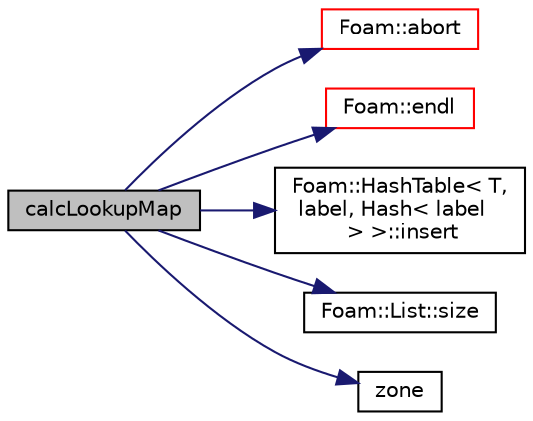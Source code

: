 digraph "calcLookupMap"
{
  bgcolor="transparent";
  edge [fontname="Helvetica",fontsize="10",labelfontname="Helvetica",labelfontsize="10"];
  node [fontname="Helvetica",fontsize="10",shape=record];
  rankdir="LR";
  Node22 [label="calcLookupMap",height=0.2,width=0.4,color="black", fillcolor="grey75", style="filled", fontcolor="black"];
  Node22 -> Node23 [color="midnightblue",fontsize="10",style="solid",fontname="Helvetica"];
  Node23 [label="Foam::abort",height=0.2,width=0.4,color="red",URL="$a21851.html#a447107a607d03e417307c203fa5fb44b"];
  Node22 -> Node30 [color="midnightblue",fontsize="10",style="solid",fontname="Helvetica"];
  Node30 [label="Foam::endl",height=0.2,width=0.4,color="red",URL="$a21851.html#a2db8fe02a0d3909e9351bb4275b23ce4",tooltip="Add newline and flush stream. "];
  Node22 -> Node68 [color="midnightblue",fontsize="10",style="solid",fontname="Helvetica"];
  Node68 [label="Foam::HashTable\< T,\l label, Hash\< label\l \> \>::insert",height=0.2,width=0.4,color="black",URL="$a26841.html#a5eee1e0e199ad59b9cb3916cd42156e0",tooltip="Insert a new hashedEntry. "];
  Node22 -> Node69 [color="midnightblue",fontsize="10",style="solid",fontname="Helvetica"];
  Node69 [label="Foam::List::size",height=0.2,width=0.4,color="black",URL="$a26833.html#a8a5f6fa29bd4b500caf186f60245b384",tooltip="Override size to be inconsistent with allocated storage. "];
  Node22 -> Node70 [color="midnightblue",fontsize="10",style="solid",fontname="Helvetica"];
  Node70 [label="zone",height=0.2,width=0.4,color="black",URL="$a28673.html#aee682c19b813eb12026e69fc6d89a57e",tooltip="Disallow default bitwise copy construct. "];
}
